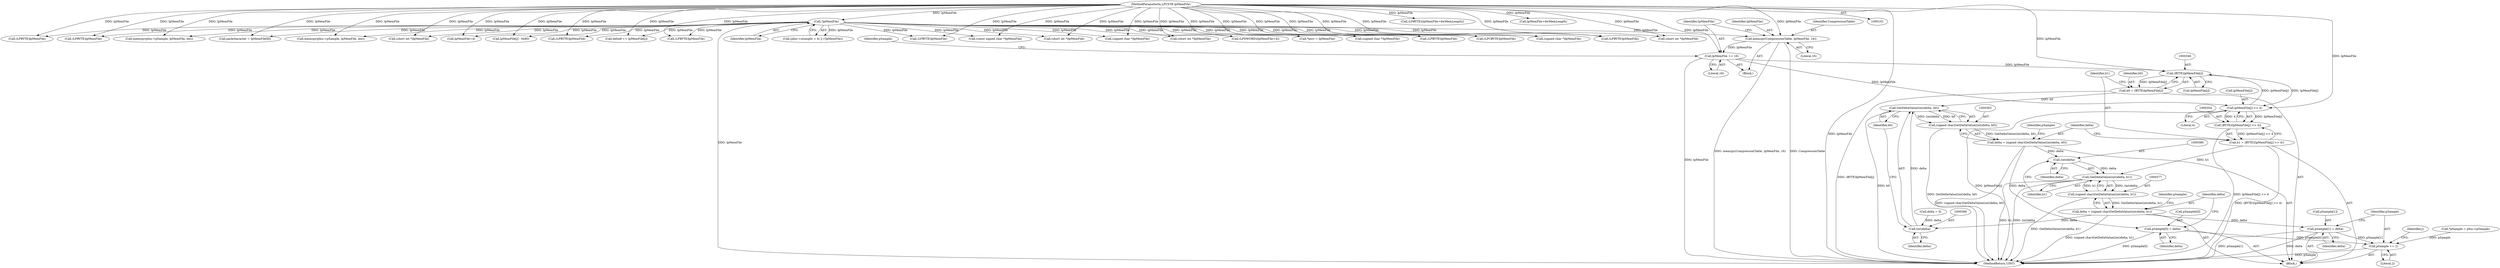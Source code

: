 digraph "1_gstreamer_bc2cdd57d549ab3ba59782e9b395d0cd683fd3ac@API" {
"1000314" [label="(Call,memcpy(CompressionTable, lpMemFile, 16))"];
"1000129" [label="(Call,!lpMemFile)"];
"1000104" [label="(MethodParameterIn,LPCSTR lpMemFile)"];
"1000318" [label="(Call,lpMemFile += 16)"];
"1000345" [label="(Call,(BYTE)lpMemFile[j])"];
"1000343" [label="(Call,b0 = (BYTE)lpMemFile[j])"];
"1000364" [label="(Call,GetDeltaValue((int)delta, b0))"];
"1000362" [label="(Call,(signed char)GetDeltaValue((int)delta, b0))"];
"1000360" [label="(Call,delta = (signed char)GetDeltaValue((int)delta, b0))"];
"1000369" [label="(Call,pSample[0] = delta)"];
"1000388" [label="(Call,pSample += 2)"];
"1000379" [label="(Call,(int)delta)"];
"1000378" [label="(Call,GetDeltaValue((int)delta, b1))"];
"1000376" [label="(Call,(signed char)GetDeltaValue((int)delta, b1))"];
"1000374" [label="(Call,delta = (signed char)GetDeltaValue((int)delta, b1))"];
"1000365" [label="(Call,(int)delta)"];
"1000383" [label="(Call,pSample[1] = delta)"];
"1000355" [label="(Call,lpMemFile[j] >> 4)"];
"1000353" [label="(Call,(BYTE)(lpMemFile[j] >> 4))"];
"1000351" [label="(Call,b1 = (BYTE)(lpMemFile[j] >> 4))"];
"1000365" [label="(Call,(int)delta)"];
"1000265" [label="(Call,(const signed char *)lpMemFile)"];
"1000382" [label="(Identifier,b1)"];
"1001565" [label="(Call,(LPBYTE)lpMemFile)"];
"1000340" [label="(Identifier,j)"];
"1000371" [label="(Identifier,pSample)"];
"1000375" [label="(Identifier,delta)"];
"1001272" [label="(Call,delta8 += lpMemFile[j])"];
"1000362" [label="(Call,(signed char)GetDeltaValue((int)delta, b0))"];
"1000376" [label="(Call,(signed char)GetDeltaValue((int)delta, b1))"];
"1000957" [label="(Call,(LPBYTE)lpMemFile)"];
"1000345" [label="(Call,(BYTE)lpMemFile[j])"];
"1002045" [label="(MethodReturn,UINT)"];
"1000383" [label="(Call,pSample[1] = delta)"];
"1002009" [label="(Call,memcpy(pIns->pSample, lpMemFile, len))"];
"1000352" [label="(Identifier,b1)"];
"1000360" [label="(Call,delta = (signed char)GetDeltaValue((int)delta, b0))"];
"1000314" [label="(Call,memcpy(CompressionTable, lpMemFile, 16))"];
"1000104" [label="(MethodParameterIn,LPCSTR lpMemFile)"];
"1000361" [label="(Identifier,delta)"];
"1000466" [label="(Call,memcpy(pIns->pSample, lpMemFile, len))"];
"1001180" [label="(Call,packcharacter = lpMemFile[8])"];
"1000359" [label="(Literal,4)"];
"1000297" [label="(Block,)"];
"1000356" [label="(Call,lpMemFile[j])"];
"1000319" [label="(Identifier,lpMemFile)"];
"1001106" [label="(Call,(short int *)lpMemFile)"];
"1001199" [label="(Call,lpMemFile+4)"];
"1000323" [label="(Identifier,pSample)"];
"1000322" [label="(Call,*pSample = pIns->pSample)"];
"1000389" [label="(Identifier,pSample)"];
"1000370" [label="(Call,pSample[0])"];
"1000238" [label="(Call,lpMemFile[j] - 0x80)"];
"1000344" [label="(Identifier,b0)"];
"1000353" [label="(Call,(BYTE)(lpMemFile[j] >> 4))"];
"1001335" [label="(Call,(LPBYTE)lpMemFile)"];
"1001738" [label="(Call,(LPBYTE)lpMemFile)"];
"1000972" [label="(Call,(LPBYTE)lpMemFile)"];
"1000351" [label="(Call,b1 = (BYTE)(lpMemFile[j] >> 4))"];
"1000373" [label="(Identifier,delta)"];
"1000130" [label="(Identifier,lpMemFile)"];
"1000385" [label="(Identifier,pSample)"];
"1000368" [label="(Identifier,b0)"];
"1000355" [label="(Call,lpMemFile[j] >> 4)"];
"1000315" [label="(Identifier,CompressionTable)"];
"1000537" [label="(Call,(signed char *)lpMemFile)"];
"1001176" [label="(Call,*psrc = lpMemFile)"];
"1001015" [label="(Call,(LPBYTE)lpMemFile)"];
"1000379" [label="(Call,(int)delta)"];
"1000328" [label="(Call,delta = 0)"];
"1000387" [label="(Identifier,delta)"];
"1000129" [label="(Call,!lpMemFile)"];
"1000320" [label="(Literal,16)"];
"1001500" [label="(Call,(LPBYTE)lpMemFile)"];
"1000317" [label="(Literal,16)"];
"1000364" [label="(Call,GetDeltaValue((int)delta, b0))"];
"1001506" [label="(Call,(LPBYTE)(lpMemFile+dwMemLength))"];
"1000316" [label="(Identifier,lpMemFile)"];
"1000643" [label="(Call,(signed char *)lpMemFile)"];
"1001508" [label="(Call,lpMemFile+dwMemLength)"];
"1000844" [label="(Call,(short int *)lpMemFile)"];
"1000729" [label="(Call,(signed char *)lpMemFile)"];
"1000420" [label="(Call,(short int *)lpMemFile)"];
"1000343" [label="(Call,b0 = (BYTE)lpMemFile[j])"];
"1001197" [label="(Call,(LPDWORD)(lpMemFile+4))"];
"1000347" [label="(Call,lpMemFile[j])"];
"1000369" [label="(Call,pSample[0] = delta)"];
"1000123" [label="(Call,(pIns->nLength < 4) || (!lpMemFile))"];
"1000388" [label="(Call,pSample += 2)"];
"1000318" [label="(Call,lpMemFile += 16)"];
"1000390" [label="(Literal,2)"];
"1000367" [label="(Identifier,delta)"];
"1000592" [label="(Call,(short int *)lpMemFile)"];
"1001923" [label="(Call,(LPCBYTE)lpMemFile)"];
"1000378" [label="(Call,GetDeltaValue((int)delta, b1))"];
"1000341" [label="(Block,)"];
"1000381" [label="(Identifier,delta)"];
"1000384" [label="(Call,pSample[1])"];
"1000374" [label="(Call,delta = (signed char)GetDeltaValue((int)delta, b1))"];
"1000314" -> "1000297"  [label="AST: "];
"1000314" -> "1000317"  [label="CFG: "];
"1000315" -> "1000314"  [label="AST: "];
"1000316" -> "1000314"  [label="AST: "];
"1000317" -> "1000314"  [label="AST: "];
"1000319" -> "1000314"  [label="CFG: "];
"1000314" -> "1002045"  [label="DDG: CompressionTable"];
"1000314" -> "1002045"  [label="DDG: memcpy(CompressionTable, lpMemFile, 16)"];
"1000129" -> "1000314"  [label="DDG: lpMemFile"];
"1000104" -> "1000314"  [label="DDG: lpMemFile"];
"1000314" -> "1000318"  [label="DDG: lpMemFile"];
"1000129" -> "1000123"  [label="AST: "];
"1000129" -> "1000130"  [label="CFG: "];
"1000130" -> "1000129"  [label="AST: "];
"1000123" -> "1000129"  [label="CFG: "];
"1000129" -> "1002045"  [label="DDG: lpMemFile"];
"1000129" -> "1000123"  [label="DDG: lpMemFile"];
"1000104" -> "1000129"  [label="DDG: lpMemFile"];
"1000129" -> "1000238"  [label="DDG: lpMemFile"];
"1000129" -> "1000265"  [label="DDG: lpMemFile"];
"1000129" -> "1000420"  [label="DDG: lpMemFile"];
"1000129" -> "1000466"  [label="DDG: lpMemFile"];
"1000129" -> "1000537"  [label="DDG: lpMemFile"];
"1000129" -> "1000592"  [label="DDG: lpMemFile"];
"1000129" -> "1000643"  [label="DDG: lpMemFile"];
"1000129" -> "1000729"  [label="DDG: lpMemFile"];
"1000129" -> "1000844"  [label="DDG: lpMemFile"];
"1000129" -> "1000957"  [label="DDG: lpMemFile"];
"1000129" -> "1000972"  [label="DDG: lpMemFile"];
"1000129" -> "1001015"  [label="DDG: lpMemFile"];
"1000129" -> "1001106"  [label="DDG: lpMemFile"];
"1000129" -> "1001176"  [label="DDG: lpMemFile"];
"1000129" -> "1001180"  [label="DDG: lpMemFile"];
"1000129" -> "1001197"  [label="DDG: lpMemFile"];
"1000129" -> "1001199"  [label="DDG: lpMemFile"];
"1000129" -> "1001272"  [label="DDG: lpMemFile"];
"1000129" -> "1001335"  [label="DDG: lpMemFile"];
"1000129" -> "1001500"  [label="DDG: lpMemFile"];
"1000129" -> "1001565"  [label="DDG: lpMemFile"];
"1000129" -> "1001738"  [label="DDG: lpMemFile"];
"1000129" -> "1001923"  [label="DDG: lpMemFile"];
"1000129" -> "1002009"  [label="DDG: lpMemFile"];
"1000104" -> "1000101"  [label="AST: "];
"1000104" -> "1002045"  [label="DDG: lpMemFile"];
"1000104" -> "1000238"  [label="DDG: lpMemFile"];
"1000104" -> "1000265"  [label="DDG: lpMemFile"];
"1000104" -> "1000318"  [label="DDG: lpMemFile"];
"1000104" -> "1000345"  [label="DDG: lpMemFile"];
"1000104" -> "1000355"  [label="DDG: lpMemFile"];
"1000104" -> "1000420"  [label="DDG: lpMemFile"];
"1000104" -> "1000466"  [label="DDG: lpMemFile"];
"1000104" -> "1000537"  [label="DDG: lpMemFile"];
"1000104" -> "1000592"  [label="DDG: lpMemFile"];
"1000104" -> "1000643"  [label="DDG: lpMemFile"];
"1000104" -> "1000729"  [label="DDG: lpMemFile"];
"1000104" -> "1000844"  [label="DDG: lpMemFile"];
"1000104" -> "1000957"  [label="DDG: lpMemFile"];
"1000104" -> "1000972"  [label="DDG: lpMemFile"];
"1000104" -> "1001015"  [label="DDG: lpMemFile"];
"1000104" -> "1001106"  [label="DDG: lpMemFile"];
"1000104" -> "1001176"  [label="DDG: lpMemFile"];
"1000104" -> "1001180"  [label="DDG: lpMemFile"];
"1000104" -> "1001197"  [label="DDG: lpMemFile"];
"1000104" -> "1001199"  [label="DDG: lpMemFile"];
"1000104" -> "1001272"  [label="DDG: lpMemFile"];
"1000104" -> "1001335"  [label="DDG: lpMemFile"];
"1000104" -> "1001500"  [label="DDG: lpMemFile"];
"1000104" -> "1001506"  [label="DDG: lpMemFile"];
"1000104" -> "1001508"  [label="DDG: lpMemFile"];
"1000104" -> "1001565"  [label="DDG: lpMemFile"];
"1000104" -> "1001738"  [label="DDG: lpMemFile"];
"1000104" -> "1001923"  [label="DDG: lpMemFile"];
"1000104" -> "1002009"  [label="DDG: lpMemFile"];
"1000318" -> "1000297"  [label="AST: "];
"1000318" -> "1000320"  [label="CFG: "];
"1000319" -> "1000318"  [label="AST: "];
"1000320" -> "1000318"  [label="AST: "];
"1000323" -> "1000318"  [label="CFG: "];
"1000318" -> "1002045"  [label="DDG: lpMemFile"];
"1000318" -> "1000345"  [label="DDG: lpMemFile"];
"1000318" -> "1000355"  [label="DDG: lpMemFile"];
"1000345" -> "1000343"  [label="AST: "];
"1000345" -> "1000347"  [label="CFG: "];
"1000346" -> "1000345"  [label="AST: "];
"1000347" -> "1000345"  [label="AST: "];
"1000343" -> "1000345"  [label="CFG: "];
"1000345" -> "1000343"  [label="DDG: lpMemFile[j]"];
"1000355" -> "1000345"  [label="DDG: lpMemFile[j]"];
"1000345" -> "1000355"  [label="DDG: lpMemFile[j]"];
"1000343" -> "1000341"  [label="AST: "];
"1000344" -> "1000343"  [label="AST: "];
"1000352" -> "1000343"  [label="CFG: "];
"1000343" -> "1002045"  [label="DDG: (BYTE)lpMemFile[j]"];
"1000343" -> "1000364"  [label="DDG: b0"];
"1000364" -> "1000362"  [label="AST: "];
"1000364" -> "1000368"  [label="CFG: "];
"1000365" -> "1000364"  [label="AST: "];
"1000368" -> "1000364"  [label="AST: "];
"1000362" -> "1000364"  [label="CFG: "];
"1000364" -> "1002045"  [label="DDG: b0"];
"1000364" -> "1000362"  [label="DDG: (int)delta"];
"1000364" -> "1000362"  [label="DDG: b0"];
"1000365" -> "1000364"  [label="DDG: delta"];
"1000362" -> "1000360"  [label="AST: "];
"1000363" -> "1000362"  [label="AST: "];
"1000360" -> "1000362"  [label="CFG: "];
"1000362" -> "1002045"  [label="DDG: GetDeltaValue((int)delta, b0)"];
"1000362" -> "1000360"  [label="DDG: GetDeltaValue((int)delta, b0)"];
"1000360" -> "1000341"  [label="AST: "];
"1000361" -> "1000360"  [label="AST: "];
"1000371" -> "1000360"  [label="CFG: "];
"1000360" -> "1002045"  [label="DDG: (signed char)GetDeltaValue((int)delta, b0)"];
"1000360" -> "1000369"  [label="DDG: delta"];
"1000360" -> "1000379"  [label="DDG: delta"];
"1000369" -> "1000341"  [label="AST: "];
"1000369" -> "1000373"  [label="CFG: "];
"1000370" -> "1000369"  [label="AST: "];
"1000373" -> "1000369"  [label="AST: "];
"1000375" -> "1000369"  [label="CFG: "];
"1000369" -> "1002045"  [label="DDG: pSample[0]"];
"1000369" -> "1000388"  [label="DDG: pSample[0]"];
"1000388" -> "1000341"  [label="AST: "];
"1000388" -> "1000390"  [label="CFG: "];
"1000389" -> "1000388"  [label="AST: "];
"1000390" -> "1000388"  [label="AST: "];
"1000340" -> "1000388"  [label="CFG: "];
"1000388" -> "1002045"  [label="DDG: pSample"];
"1000322" -> "1000388"  [label="DDG: pSample"];
"1000383" -> "1000388"  [label="DDG: pSample[1]"];
"1000379" -> "1000378"  [label="AST: "];
"1000379" -> "1000381"  [label="CFG: "];
"1000380" -> "1000379"  [label="AST: "];
"1000381" -> "1000379"  [label="AST: "];
"1000382" -> "1000379"  [label="CFG: "];
"1000379" -> "1000378"  [label="DDG: delta"];
"1000378" -> "1000376"  [label="AST: "];
"1000378" -> "1000382"  [label="CFG: "];
"1000382" -> "1000378"  [label="AST: "];
"1000376" -> "1000378"  [label="CFG: "];
"1000378" -> "1002045"  [label="DDG: (int)delta"];
"1000378" -> "1002045"  [label="DDG: b1"];
"1000378" -> "1000376"  [label="DDG: (int)delta"];
"1000378" -> "1000376"  [label="DDG: b1"];
"1000351" -> "1000378"  [label="DDG: b1"];
"1000376" -> "1000374"  [label="AST: "];
"1000377" -> "1000376"  [label="AST: "];
"1000374" -> "1000376"  [label="CFG: "];
"1000376" -> "1002045"  [label="DDG: GetDeltaValue((int)delta, b1)"];
"1000376" -> "1000374"  [label="DDG: GetDeltaValue((int)delta, b1)"];
"1000374" -> "1000341"  [label="AST: "];
"1000375" -> "1000374"  [label="AST: "];
"1000385" -> "1000374"  [label="CFG: "];
"1000374" -> "1002045"  [label="DDG: (signed char)GetDeltaValue((int)delta, b1)"];
"1000374" -> "1000365"  [label="DDG: delta"];
"1000374" -> "1000383"  [label="DDG: delta"];
"1000365" -> "1000367"  [label="CFG: "];
"1000366" -> "1000365"  [label="AST: "];
"1000367" -> "1000365"  [label="AST: "];
"1000368" -> "1000365"  [label="CFG: "];
"1000328" -> "1000365"  [label="DDG: delta"];
"1000383" -> "1000341"  [label="AST: "];
"1000383" -> "1000387"  [label="CFG: "];
"1000384" -> "1000383"  [label="AST: "];
"1000387" -> "1000383"  [label="AST: "];
"1000389" -> "1000383"  [label="CFG: "];
"1000383" -> "1002045"  [label="DDG: pSample[1]"];
"1000383" -> "1002045"  [label="DDG: delta"];
"1000355" -> "1000353"  [label="AST: "];
"1000355" -> "1000359"  [label="CFG: "];
"1000356" -> "1000355"  [label="AST: "];
"1000359" -> "1000355"  [label="AST: "];
"1000353" -> "1000355"  [label="CFG: "];
"1000355" -> "1002045"  [label="DDG: lpMemFile[j]"];
"1000355" -> "1000353"  [label="DDG: lpMemFile[j]"];
"1000355" -> "1000353"  [label="DDG: 4"];
"1000353" -> "1000351"  [label="AST: "];
"1000354" -> "1000353"  [label="AST: "];
"1000351" -> "1000353"  [label="CFG: "];
"1000353" -> "1002045"  [label="DDG: lpMemFile[j] >> 4"];
"1000353" -> "1000351"  [label="DDG: lpMemFile[j] >> 4"];
"1000351" -> "1000341"  [label="AST: "];
"1000352" -> "1000351"  [label="AST: "];
"1000361" -> "1000351"  [label="CFG: "];
"1000351" -> "1002045"  [label="DDG: (BYTE)(lpMemFile[j] >> 4)"];
}
